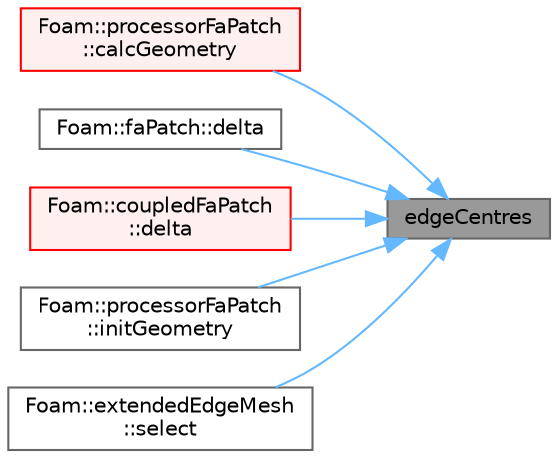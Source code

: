 digraph "edgeCentres"
{
 // LATEX_PDF_SIZE
  bgcolor="transparent";
  edge [fontname=Helvetica,fontsize=10,labelfontname=Helvetica,labelfontsize=10];
  node [fontname=Helvetica,fontsize=10,shape=box,height=0.2,width=0.4];
  rankdir="RL";
  Node1 [id="Node000001",label="edgeCentres",height=0.2,width=0.4,color="gray40", fillcolor="grey60", style="filled", fontcolor="black",tooltip=" "];
  Node1 -> Node2 [id="edge1_Node000001_Node000002",dir="back",color="steelblue1",style="solid",tooltip=" "];
  Node2 [id="Node000002",label="Foam::processorFaPatch\l::calcGeometry",height=0.2,width=0.4,color="red", fillcolor="#FFF0F0", style="filled",URL="$classFoam_1_1processorFaPatch.html#a58bb4c0382e9ee570811fb3f005a0a97",tooltip=" "];
  Node1 -> Node4 [id="edge2_Node000001_Node000004",dir="back",color="steelblue1",style="solid",tooltip=" "];
  Node4 [id="Node000004",label="Foam::faPatch::delta",height=0.2,width=0.4,color="grey40", fillcolor="white", style="filled",URL="$classFoam_1_1faPatch.html#a8c83ba56d8c5964b15844718d953be71",tooltip=" "];
  Node1 -> Node5 [id="edge3_Node000001_Node000005",dir="back",color="steelblue1",style="solid",tooltip=" "];
  Node5 [id="Node000005",label="Foam::coupledFaPatch\l::delta",height=0.2,width=0.4,color="red", fillcolor="#FFF0F0", style="filled",URL="$classFoam_1_1coupledFaPatch.html#af28a1b7920549c636b63713ee2365216",tooltip=" "];
  Node1 -> Node12 [id="edge4_Node000001_Node000012",dir="back",color="steelblue1",style="solid",tooltip=" "];
  Node12 [id="Node000012",label="Foam::processorFaPatch\l::initGeometry",height=0.2,width=0.4,color="grey40", fillcolor="white", style="filled",URL="$classFoam_1_1processorFaPatch.html#a633b37f544e6c45c018011729ee1f7da",tooltip=" "];
  Node1 -> Node13 [id="edge5_Node000001_Node000013",dir="back",color="steelblue1",style="solid",tooltip=" "];
  Node13 [id="Node000013",label="Foam::extendedEdgeMesh\l::select",height=0.2,width=0.4,color="grey40", fillcolor="white", style="filled",URL="$classFoam_1_1extendedEdgeMesh.html#a5c3907dd87cddfc1144b64da08ef6e13",tooltip=" "];
}
